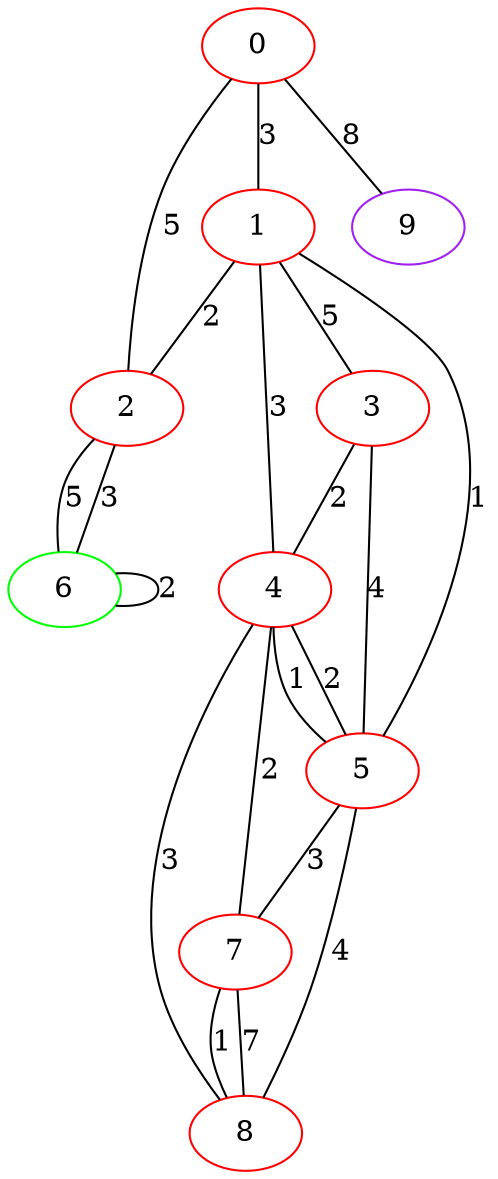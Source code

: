 graph "" {
0 [color=red, weight=1];
1 [color=red, weight=1];
2 [color=red, weight=1];
3 [color=red, weight=1];
4 [color=red, weight=1];
5 [color=red, weight=1];
6 [color=green, weight=2];
7 [color=red, weight=1];
8 [color=red, weight=1];
9 [color=purple, weight=4];
0 -- 1  [key=0, label=3];
0 -- 2  [key=0, label=5];
0 -- 9  [key=0, label=8];
1 -- 2  [key=0, label=2];
1 -- 3  [key=0, label=5];
1 -- 4  [key=0, label=3];
1 -- 5  [key=0, label=1];
2 -- 6  [key=0, label=3];
2 -- 6  [key=1, label=5];
3 -- 4  [key=0, label=2];
3 -- 5  [key=0, label=4];
4 -- 8  [key=0, label=3];
4 -- 5  [key=0, label=2];
4 -- 5  [key=1, label=1];
4 -- 7  [key=0, label=2];
5 -- 8  [key=0, label=4];
5 -- 7  [key=0, label=3];
6 -- 6  [key=0, label=2];
7 -- 8  [key=0, label=7];
7 -- 8  [key=1, label=1];
}
